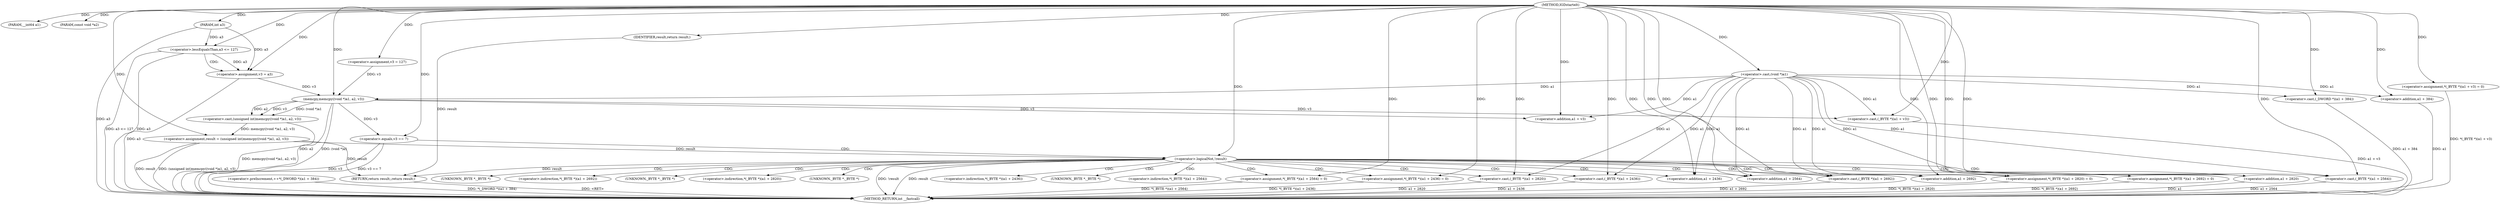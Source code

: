 digraph IGDstartelt {  
"1000103" [label = "(METHOD,IGDstartelt)" ]
"1000188" [label = "(METHOD_RETURN,int __fastcall)" ]
"1000104" [label = "(PARAM,__int64 a1)" ]
"1000105" [label = "(PARAM,const void *a2)" ]
"1000106" [label = "(PARAM,int a3)" ]
"1000110" [label = "(<operator>.assignment,v3 = 127)" ]
"1000114" [label = "(<operator>.lessEqualsThan,a3 <= 127)" ]
"1000117" [label = "(<operator>.assignment,v3 = a3)" ]
"1000120" [label = "(<operator>.assignment,result = (unsigned int)memcpy((void *)a1, a2, v3))" ]
"1000122" [label = "(<operator>.cast,(unsigned int)memcpy((void *)a1, a2, v3))" ]
"1000124" [label = "(memcpy,memcpy((void *)a1, a2, v3))" ]
"1000125" [label = "(<operator>.cast,(void *)a1)" ]
"1000130" [label = "(<operator>.assignment,*(_BYTE *)(a1 + v3) = 0)" ]
"1000132" [label = "(<operator>.cast,(_BYTE *)(a1 + v3))" ]
"1000134" [label = "(<operator>.addition,a1 + v3)" ]
"1000138" [label = "(<operator>.preIncrement,++*(_DWORD *)(a1 + 384))" ]
"1000140" [label = "(<operator>.cast,(_DWORD *)(a1 + 384))" ]
"1000142" [label = "(<operator>.addition,a1 + 384)" ]
"1000146" [label = "(<operator>.equals,v3 == 7)" ]
"1000151" [label = "(<operator>.logicalNot,!result)" ]
"1000154" [label = "(<operator>.assignment,*(_BYTE *)(a1 + 2436) = 0)" ]
"1000156" [label = "(<operator>.cast,(_BYTE *)(a1 + 2436))" ]
"1000158" [label = "(<operator>.addition,a1 + 2436)" ]
"1000162" [label = "(<operator>.assignment,*(_BYTE *)(a1 + 2564) = 0)" ]
"1000164" [label = "(<operator>.cast,(_BYTE *)(a1 + 2564))" ]
"1000166" [label = "(<operator>.addition,a1 + 2564)" ]
"1000170" [label = "(<operator>.assignment,*(_BYTE *)(a1 + 2692) = 0)" ]
"1000172" [label = "(<operator>.cast,(_BYTE *)(a1 + 2692))" ]
"1000174" [label = "(<operator>.addition,a1 + 2692)" ]
"1000178" [label = "(<operator>.assignment,*(_BYTE *)(a1 + 2820) = 0)" ]
"1000180" [label = "(<operator>.cast,(_BYTE *)(a1 + 2820))" ]
"1000182" [label = "(<operator>.addition,a1 + 2820)" ]
"1000186" [label = "(RETURN,return result;,return result;)" ]
"1000187" [label = "(IDENTIFIER,result,return result;)" ]
"1000155" [label = "(<operator>.indirection,*(_BYTE *)(a1 + 2436))" ]
"1000157" [label = "(UNKNOWN,_BYTE *,_BYTE *)" ]
"1000163" [label = "(<operator>.indirection,*(_BYTE *)(a1 + 2564))" ]
"1000165" [label = "(UNKNOWN,_BYTE *,_BYTE *)" ]
"1000171" [label = "(<operator>.indirection,*(_BYTE *)(a1 + 2692))" ]
"1000173" [label = "(UNKNOWN,_BYTE *,_BYTE *)" ]
"1000179" [label = "(<operator>.indirection,*(_BYTE *)(a1 + 2820))" ]
"1000181" [label = "(UNKNOWN,_BYTE *,_BYTE *)" ]
  "1000142" -> "1000188"  [ label = "DDG: a1"] 
  "1000124" -> "1000188"  [ label = "DDG: a2"] 
  "1000164" -> "1000188"  [ label = "DDG: a1 + 2564"] 
  "1000117" -> "1000188"  [ label = "DDG: a3"] 
  "1000130" -> "1000188"  [ label = "DDG: *(_BYTE *)(a1 + v3)"] 
  "1000170" -> "1000188"  [ label = "DDG: *(_BYTE *)(a1 + 2692)"] 
  "1000124" -> "1000188"  [ label = "DDG: (void *)a1"] 
  "1000114" -> "1000188"  [ label = "DDG: a3 <= 127"] 
  "1000178" -> "1000188"  [ label = "DDG: *(_BYTE *)(a1 + 2820)"] 
  "1000162" -> "1000188"  [ label = "DDG: *(_BYTE *)(a1 + 2564)"] 
  "1000138" -> "1000188"  [ label = "DDG: *(_DWORD *)(a1 + 384)"] 
  "1000172" -> "1000188"  [ label = "DDG: a1 + 2692"] 
  "1000122" -> "1000188"  [ label = "DDG: memcpy((void *)a1, a2, v3)"] 
  "1000120" -> "1000188"  [ label = "DDG: (unsigned int)memcpy((void *)a1, a2, v3)"] 
  "1000140" -> "1000188"  [ label = "DDG: a1 + 384"] 
  "1000151" -> "1000188"  [ label = "DDG: result"] 
  "1000120" -> "1000188"  [ label = "DDG: result"] 
  "1000132" -> "1000188"  [ label = "DDG: a1 + v3"] 
  "1000182" -> "1000188"  [ label = "DDG: a1"] 
  "1000180" -> "1000188"  [ label = "DDG: a1 + 2820"] 
  "1000146" -> "1000188"  [ label = "DDG: v3"] 
  "1000154" -> "1000188"  [ label = "DDG: *(_BYTE *)(a1 + 2436)"] 
  "1000156" -> "1000188"  [ label = "DDG: a1 + 2436"] 
  "1000114" -> "1000188"  [ label = "DDG: a3"] 
  "1000146" -> "1000188"  [ label = "DDG: v3 == 7"] 
  "1000151" -> "1000188"  [ label = "DDG: !result"] 
  "1000106" -> "1000188"  [ label = "DDG: a3"] 
  "1000186" -> "1000188"  [ label = "DDG: <RET>"] 
  "1000103" -> "1000104"  [ label = "DDG: "] 
  "1000103" -> "1000105"  [ label = "DDG: "] 
  "1000103" -> "1000106"  [ label = "DDG: "] 
  "1000103" -> "1000110"  [ label = "DDG: "] 
  "1000106" -> "1000114"  [ label = "DDG: a3"] 
  "1000103" -> "1000114"  [ label = "DDG: "] 
  "1000114" -> "1000117"  [ label = "DDG: a3"] 
  "1000106" -> "1000117"  [ label = "DDG: a3"] 
  "1000103" -> "1000117"  [ label = "DDG: "] 
  "1000122" -> "1000120"  [ label = "DDG: memcpy((void *)a1, a2, v3)"] 
  "1000103" -> "1000120"  [ label = "DDG: "] 
  "1000124" -> "1000122"  [ label = "DDG: (void *)a1"] 
  "1000124" -> "1000122"  [ label = "DDG: a2"] 
  "1000124" -> "1000122"  [ label = "DDG: v3"] 
  "1000125" -> "1000124"  [ label = "DDG: a1"] 
  "1000103" -> "1000125"  [ label = "DDG: "] 
  "1000103" -> "1000124"  [ label = "DDG: "] 
  "1000117" -> "1000124"  [ label = "DDG: v3"] 
  "1000110" -> "1000124"  [ label = "DDG: v3"] 
  "1000103" -> "1000130"  [ label = "DDG: "] 
  "1000125" -> "1000132"  [ label = "DDG: a1"] 
  "1000103" -> "1000132"  [ label = "DDG: "] 
  "1000124" -> "1000132"  [ label = "DDG: v3"] 
  "1000125" -> "1000134"  [ label = "DDG: a1"] 
  "1000103" -> "1000134"  [ label = "DDG: "] 
  "1000124" -> "1000134"  [ label = "DDG: v3"] 
  "1000103" -> "1000140"  [ label = "DDG: "] 
  "1000125" -> "1000140"  [ label = "DDG: a1"] 
  "1000103" -> "1000142"  [ label = "DDG: "] 
  "1000125" -> "1000142"  [ label = "DDG: a1"] 
  "1000103" -> "1000146"  [ label = "DDG: "] 
  "1000124" -> "1000146"  [ label = "DDG: v3"] 
  "1000120" -> "1000151"  [ label = "DDG: result"] 
  "1000103" -> "1000151"  [ label = "DDG: "] 
  "1000103" -> "1000154"  [ label = "DDG: "] 
  "1000103" -> "1000156"  [ label = "DDG: "] 
  "1000125" -> "1000156"  [ label = "DDG: a1"] 
  "1000103" -> "1000158"  [ label = "DDG: "] 
  "1000125" -> "1000158"  [ label = "DDG: a1"] 
  "1000103" -> "1000162"  [ label = "DDG: "] 
  "1000103" -> "1000164"  [ label = "DDG: "] 
  "1000125" -> "1000164"  [ label = "DDG: a1"] 
  "1000103" -> "1000166"  [ label = "DDG: "] 
  "1000125" -> "1000166"  [ label = "DDG: a1"] 
  "1000103" -> "1000170"  [ label = "DDG: "] 
  "1000103" -> "1000172"  [ label = "DDG: "] 
  "1000125" -> "1000172"  [ label = "DDG: a1"] 
  "1000103" -> "1000174"  [ label = "DDG: "] 
  "1000125" -> "1000174"  [ label = "DDG: a1"] 
  "1000103" -> "1000178"  [ label = "DDG: "] 
  "1000103" -> "1000180"  [ label = "DDG: "] 
  "1000125" -> "1000180"  [ label = "DDG: a1"] 
  "1000103" -> "1000182"  [ label = "DDG: "] 
  "1000125" -> "1000182"  [ label = "DDG: a1"] 
  "1000187" -> "1000186"  [ label = "DDG: result"] 
  "1000151" -> "1000186"  [ label = "DDG: result"] 
  "1000120" -> "1000186"  [ label = "DDG: result"] 
  "1000103" -> "1000187"  [ label = "DDG: "] 
  "1000114" -> "1000117"  [ label = "CDG: "] 
  "1000146" -> "1000151"  [ label = "CDG: "] 
  "1000151" -> "1000174"  [ label = "CDG: "] 
  "1000151" -> "1000173"  [ label = "CDG: "] 
  "1000151" -> "1000172"  [ label = "CDG: "] 
  "1000151" -> "1000171"  [ label = "CDG: "] 
  "1000151" -> "1000170"  [ label = "CDG: "] 
  "1000151" -> "1000166"  [ label = "CDG: "] 
  "1000151" -> "1000165"  [ label = "CDG: "] 
  "1000151" -> "1000164"  [ label = "CDG: "] 
  "1000151" -> "1000163"  [ label = "CDG: "] 
  "1000151" -> "1000162"  [ label = "CDG: "] 
  "1000151" -> "1000182"  [ label = "CDG: "] 
  "1000151" -> "1000181"  [ label = "CDG: "] 
  "1000151" -> "1000180"  [ label = "CDG: "] 
  "1000151" -> "1000179"  [ label = "CDG: "] 
  "1000151" -> "1000178"  [ label = "CDG: "] 
  "1000151" -> "1000158"  [ label = "CDG: "] 
  "1000151" -> "1000157"  [ label = "CDG: "] 
  "1000151" -> "1000156"  [ label = "CDG: "] 
  "1000151" -> "1000155"  [ label = "CDG: "] 
  "1000151" -> "1000154"  [ label = "CDG: "] 
}
